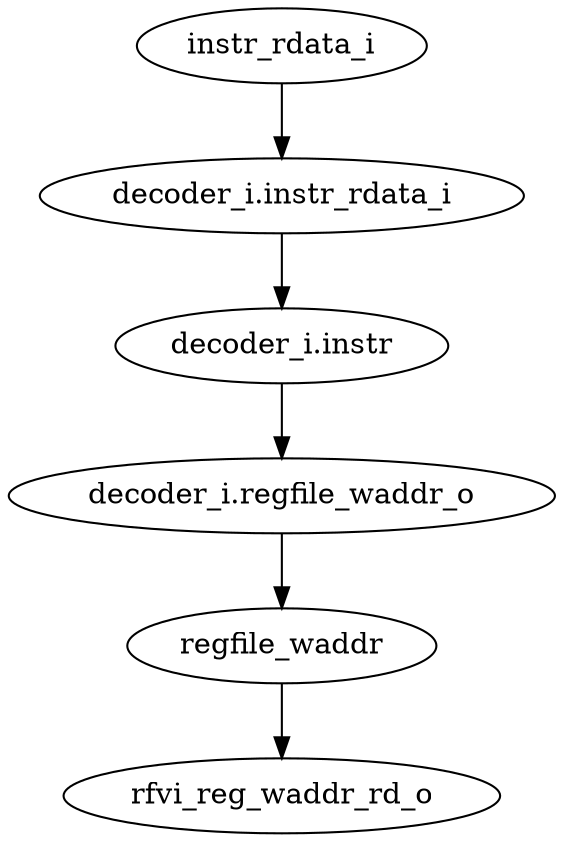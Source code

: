 strict digraph "" {
	instr_rdata_i	 [complexity=6,
		importance=0.0111314396899,
		rank=0.00185523994832];
	"decoder_i.instr_rdata_i"	 [complexity=6,
		importance=0.00963547699949,
		rank=0.00160591283325];
	instr_rdata_i -> "decoder_i.instr_rdata_i";
	regfile_waddr	 [complexity=2,
		importance=0.00383464990627,
		rank=0.00191732495314];
	rfvi_reg_waddr_rd_o	 [complexity=0,
		importance=0.00196369500569,
		rank=0.0];
	regfile_waddr -> rfvi_reg_waddr_rd_o;
	"decoder_i.regfile_waddr_o"	 [complexity=2,
		importance=0.00533458464794,
		rank=0.00266729232397];
	"decoder_i.regfile_waddr_o" -> regfile_waddr;
	"decoder_i.instr"	 [complexity=4,
		importance=0.00776551521804,
		rank=0.00194137880451];
	"decoder_i.instr" -> "decoder_i.regfile_waddr_o";
	"decoder_i.instr_rdata_i" -> "decoder_i.instr";
}
